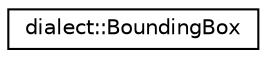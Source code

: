 digraph "Graphical Class Hierarchy"
{
  edge [fontname="Helvetica",fontsize="10",labelfontname="Helvetica",labelfontsize="10"];
  node [fontname="Helvetica",fontsize="10",shape=record];
  rankdir="LR";
  Node0 [label="dialect::BoundingBox",height=0.2,width=0.4,color="black", fillcolor="white", style="filled",URL="$structdialect_1_1BoundingBox.html",tooltip="A bounding box, given by the extreme coordinates. "];
}
